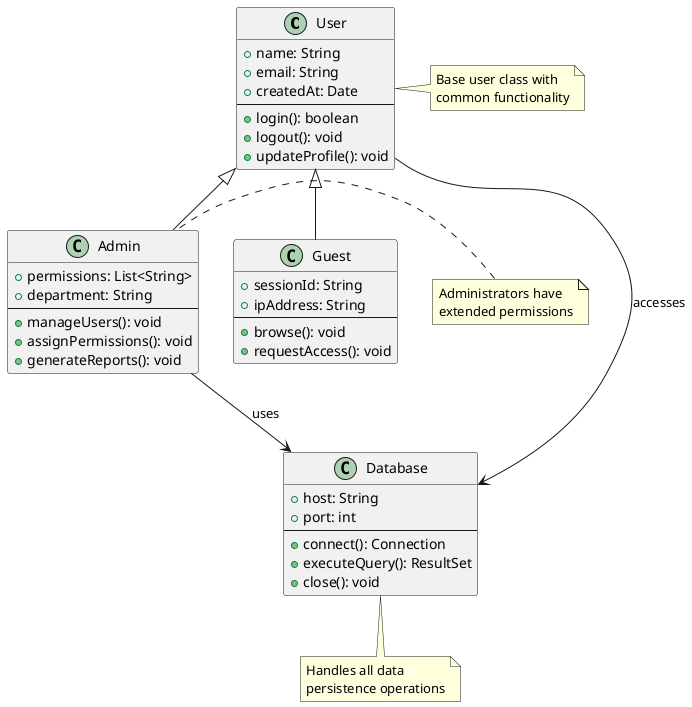 @startuml
class User {
  +name: String
  +email: String
  +createdAt: Date
  --
  +login(): boolean
  +logout(): void
  +updateProfile(): void
}

class Admin {
  +permissions: List<String>
  +department: String
  --
  +manageUsers(): void
  +assignPermissions(): void
  +generateReports(): void
}

class Guest {
  +sessionId: String
  +ipAddress: String
  --
  +browse(): void
  +requestAccess(): void
}

class Database {
  +host: String
  +port: int
  --
  +connect(): Connection
  +executeQuery(): ResultSet
  +close(): void
}

' Inheritance relationships
User <|-- Admin
User <|-- Guest

' Composition relationship
Admin --> Database : uses
User --> Database : accesses

' Notes
note right of User : Base user class with\ncommon functionality
note left of Admin : Administrators have\nextended permissions
note bottom of Database : Handles all data\npersistence operations
@enduml

